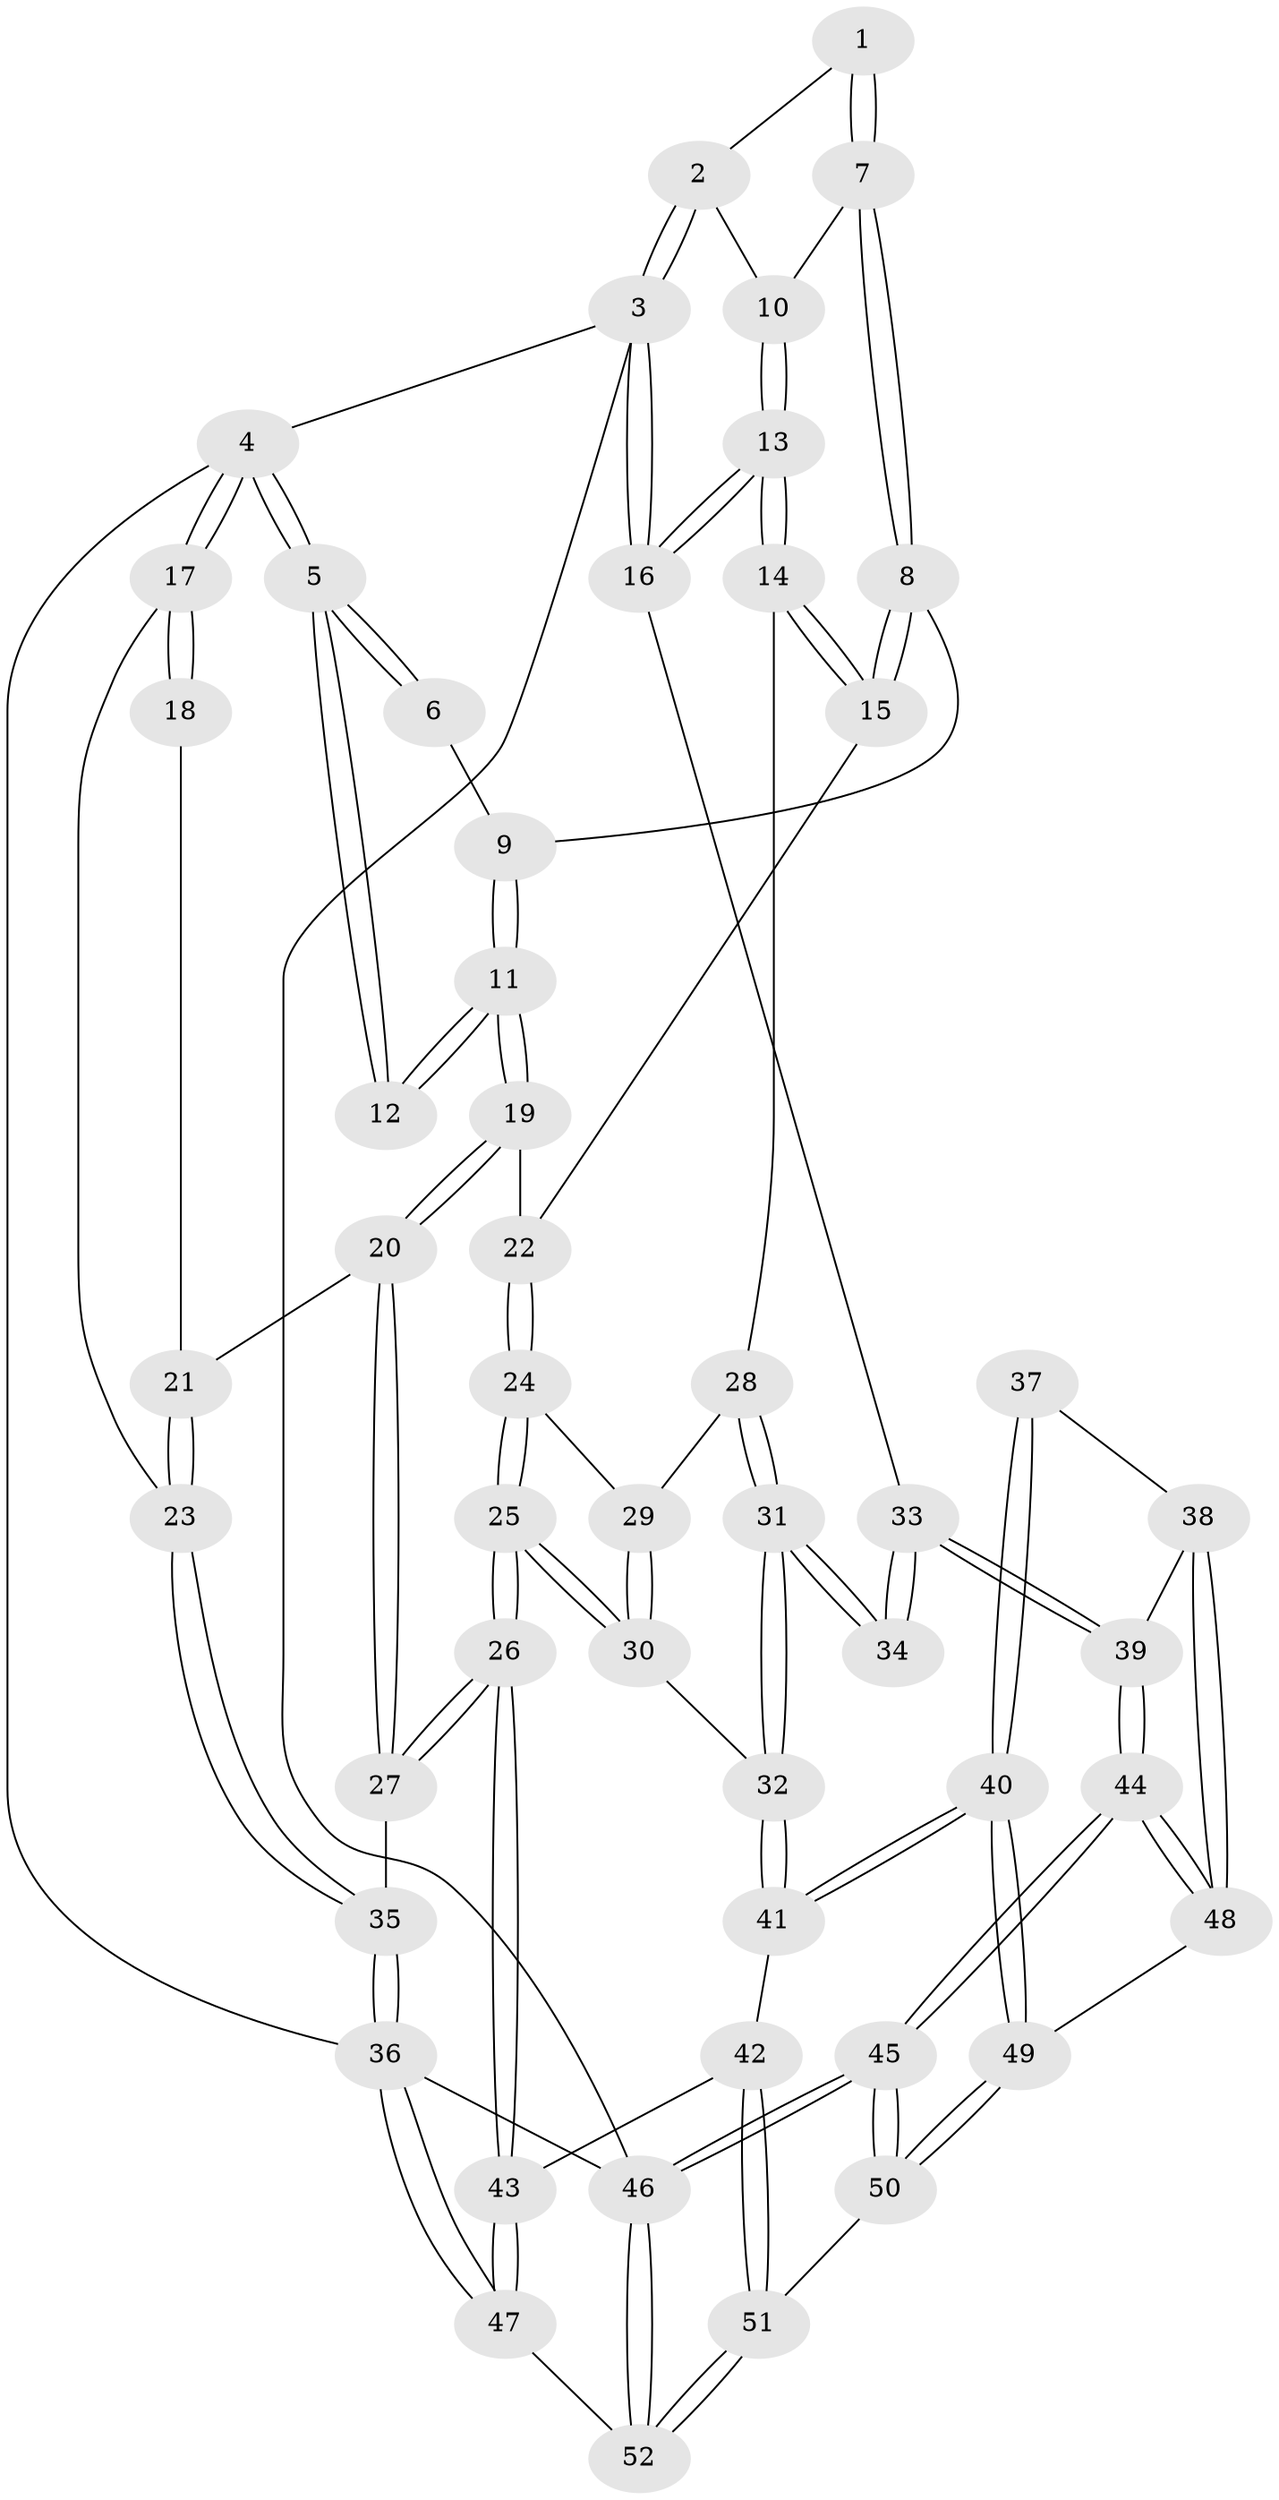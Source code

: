 // coarse degree distribution, {3: 0.5, 4: 0.15384615384615385, 5: 0.038461538461538464, 2: 0.2692307692307692, 6: 0.038461538461538464}
// Generated by graph-tools (version 1.1) at 2025/54/03/04/25 22:54:09]
// undirected, 52 vertices, 127 edges
graph export_dot {
  node [color=gray90,style=filled];
  1 [pos="+0.6584266333659647+0"];
  2 [pos="+0.8045972700014831+0"];
  3 [pos="+1+0"];
  4 [pos="+0+0"];
  5 [pos="+0.28268504239288317+0"];
  6 [pos="+0.4166301099850997+0"];
  7 [pos="+0.649464940061334+0.1733922054841593"];
  8 [pos="+0.5900858980099286+0.27984484637881635"];
  9 [pos="+0.4886744544435101+0.16581443917453098"];
  10 [pos="+0.867102880984135+0.26452136588229086"];
  11 [pos="+0.35353204372975483+0.2894721124629187"];
  12 [pos="+0.31524215714520104+0.25580316277853526"];
  13 [pos="+0.9464966606199706+0.3888362426472708"];
  14 [pos="+0.6781867803445273+0.41359155103838396"];
  15 [pos="+0.5843370707724022+0.30295948134007045"];
  16 [pos="+1+0.4317387636704887"];
  17 [pos="+0+0.03949197485121624"];
  18 [pos="+0.2420335606470235+0.2875227467462031"];
  19 [pos="+0.37818897580660743+0.3170942114952476"];
  20 [pos="+0.23431185687596665+0.5013677696946993"];
  21 [pos="+0.19926107547591246+0.3339701879450744"];
  22 [pos="+0.41755876647757645+0.3396543601770241"];
  23 [pos="+0+0.41704206006689154"];
  24 [pos="+0.4275694564850332+0.4541852930180268"];
  25 [pos="+0.37133000588551335+0.6136588053688513"];
  26 [pos="+0.32057966615083205+0.6792098060231232"];
  27 [pos="+0.20538545770063169+0.6103880925018019"];
  28 [pos="+0.6524608537156338+0.4677725973475422"];
  29 [pos="+0.5443365556223797+0.48745646746263654"];
  30 [pos="+0.5008393860254954+0.5725849072210468"];
  31 [pos="+0.6470484926284203+0.5897926190122248"];
  32 [pos="+0.6462367974219466+0.5908109869197458"];
  33 [pos="+1+0.4976280865793354"];
  34 [pos="+0.697141357059845+0.6031521202657347"];
  35 [pos="+0+0.5842101513442192"];
  36 [pos="+0+1"];
  37 [pos="+0.7501878907154621+0.6509518214675906"];
  38 [pos="+0.9314929235679501+0.6880898173480512"];
  39 [pos="+1+0.6195023544265905"];
  40 [pos="+0.7082267879971976+0.7913562292409695"];
  41 [pos="+0.6087913326423501+0.7001525628152345"];
  42 [pos="+0.47134249442152715+0.7446207185033699"];
  43 [pos="+0.34507214629725647+0.7356399893752901"];
  44 [pos="+1+1"];
  45 [pos="+1+1"];
  46 [pos="+1+1"];
  47 [pos="+0.25301639064781656+1"];
  48 [pos="+0.7559257232553296+0.8266697469649055"];
  49 [pos="+0.7393081824255995+0.8331033714805758"];
  50 [pos="+0.7233009311343227+0.8693837002073701"];
  51 [pos="+0.6552942853570409+0.965661238010601"];
  52 [pos="+0.615662911199797+1"];
  1 -- 2;
  1 -- 7;
  1 -- 7;
  2 -- 3;
  2 -- 3;
  2 -- 10;
  3 -- 4;
  3 -- 16;
  3 -- 16;
  3 -- 46;
  4 -- 5;
  4 -- 5;
  4 -- 17;
  4 -- 17;
  4 -- 36;
  5 -- 6;
  5 -- 6;
  5 -- 12;
  5 -- 12;
  6 -- 9;
  7 -- 8;
  7 -- 8;
  7 -- 10;
  8 -- 9;
  8 -- 15;
  8 -- 15;
  9 -- 11;
  9 -- 11;
  10 -- 13;
  10 -- 13;
  11 -- 12;
  11 -- 12;
  11 -- 19;
  11 -- 19;
  13 -- 14;
  13 -- 14;
  13 -- 16;
  13 -- 16;
  14 -- 15;
  14 -- 15;
  14 -- 28;
  15 -- 22;
  16 -- 33;
  17 -- 18;
  17 -- 18;
  17 -- 23;
  18 -- 21;
  19 -- 20;
  19 -- 20;
  19 -- 22;
  20 -- 21;
  20 -- 27;
  20 -- 27;
  21 -- 23;
  21 -- 23;
  22 -- 24;
  22 -- 24;
  23 -- 35;
  23 -- 35;
  24 -- 25;
  24 -- 25;
  24 -- 29;
  25 -- 26;
  25 -- 26;
  25 -- 30;
  25 -- 30;
  26 -- 27;
  26 -- 27;
  26 -- 43;
  26 -- 43;
  27 -- 35;
  28 -- 29;
  28 -- 31;
  28 -- 31;
  29 -- 30;
  29 -- 30;
  30 -- 32;
  31 -- 32;
  31 -- 32;
  31 -- 34;
  31 -- 34;
  32 -- 41;
  32 -- 41;
  33 -- 34;
  33 -- 34;
  33 -- 39;
  33 -- 39;
  35 -- 36;
  35 -- 36;
  36 -- 47;
  36 -- 47;
  36 -- 46;
  37 -- 38;
  37 -- 40;
  37 -- 40;
  38 -- 39;
  38 -- 48;
  38 -- 48;
  39 -- 44;
  39 -- 44;
  40 -- 41;
  40 -- 41;
  40 -- 49;
  40 -- 49;
  41 -- 42;
  42 -- 43;
  42 -- 51;
  42 -- 51;
  43 -- 47;
  43 -- 47;
  44 -- 45;
  44 -- 45;
  44 -- 48;
  44 -- 48;
  45 -- 46;
  45 -- 46;
  45 -- 50;
  45 -- 50;
  46 -- 52;
  46 -- 52;
  47 -- 52;
  48 -- 49;
  49 -- 50;
  49 -- 50;
  50 -- 51;
  51 -- 52;
  51 -- 52;
}
